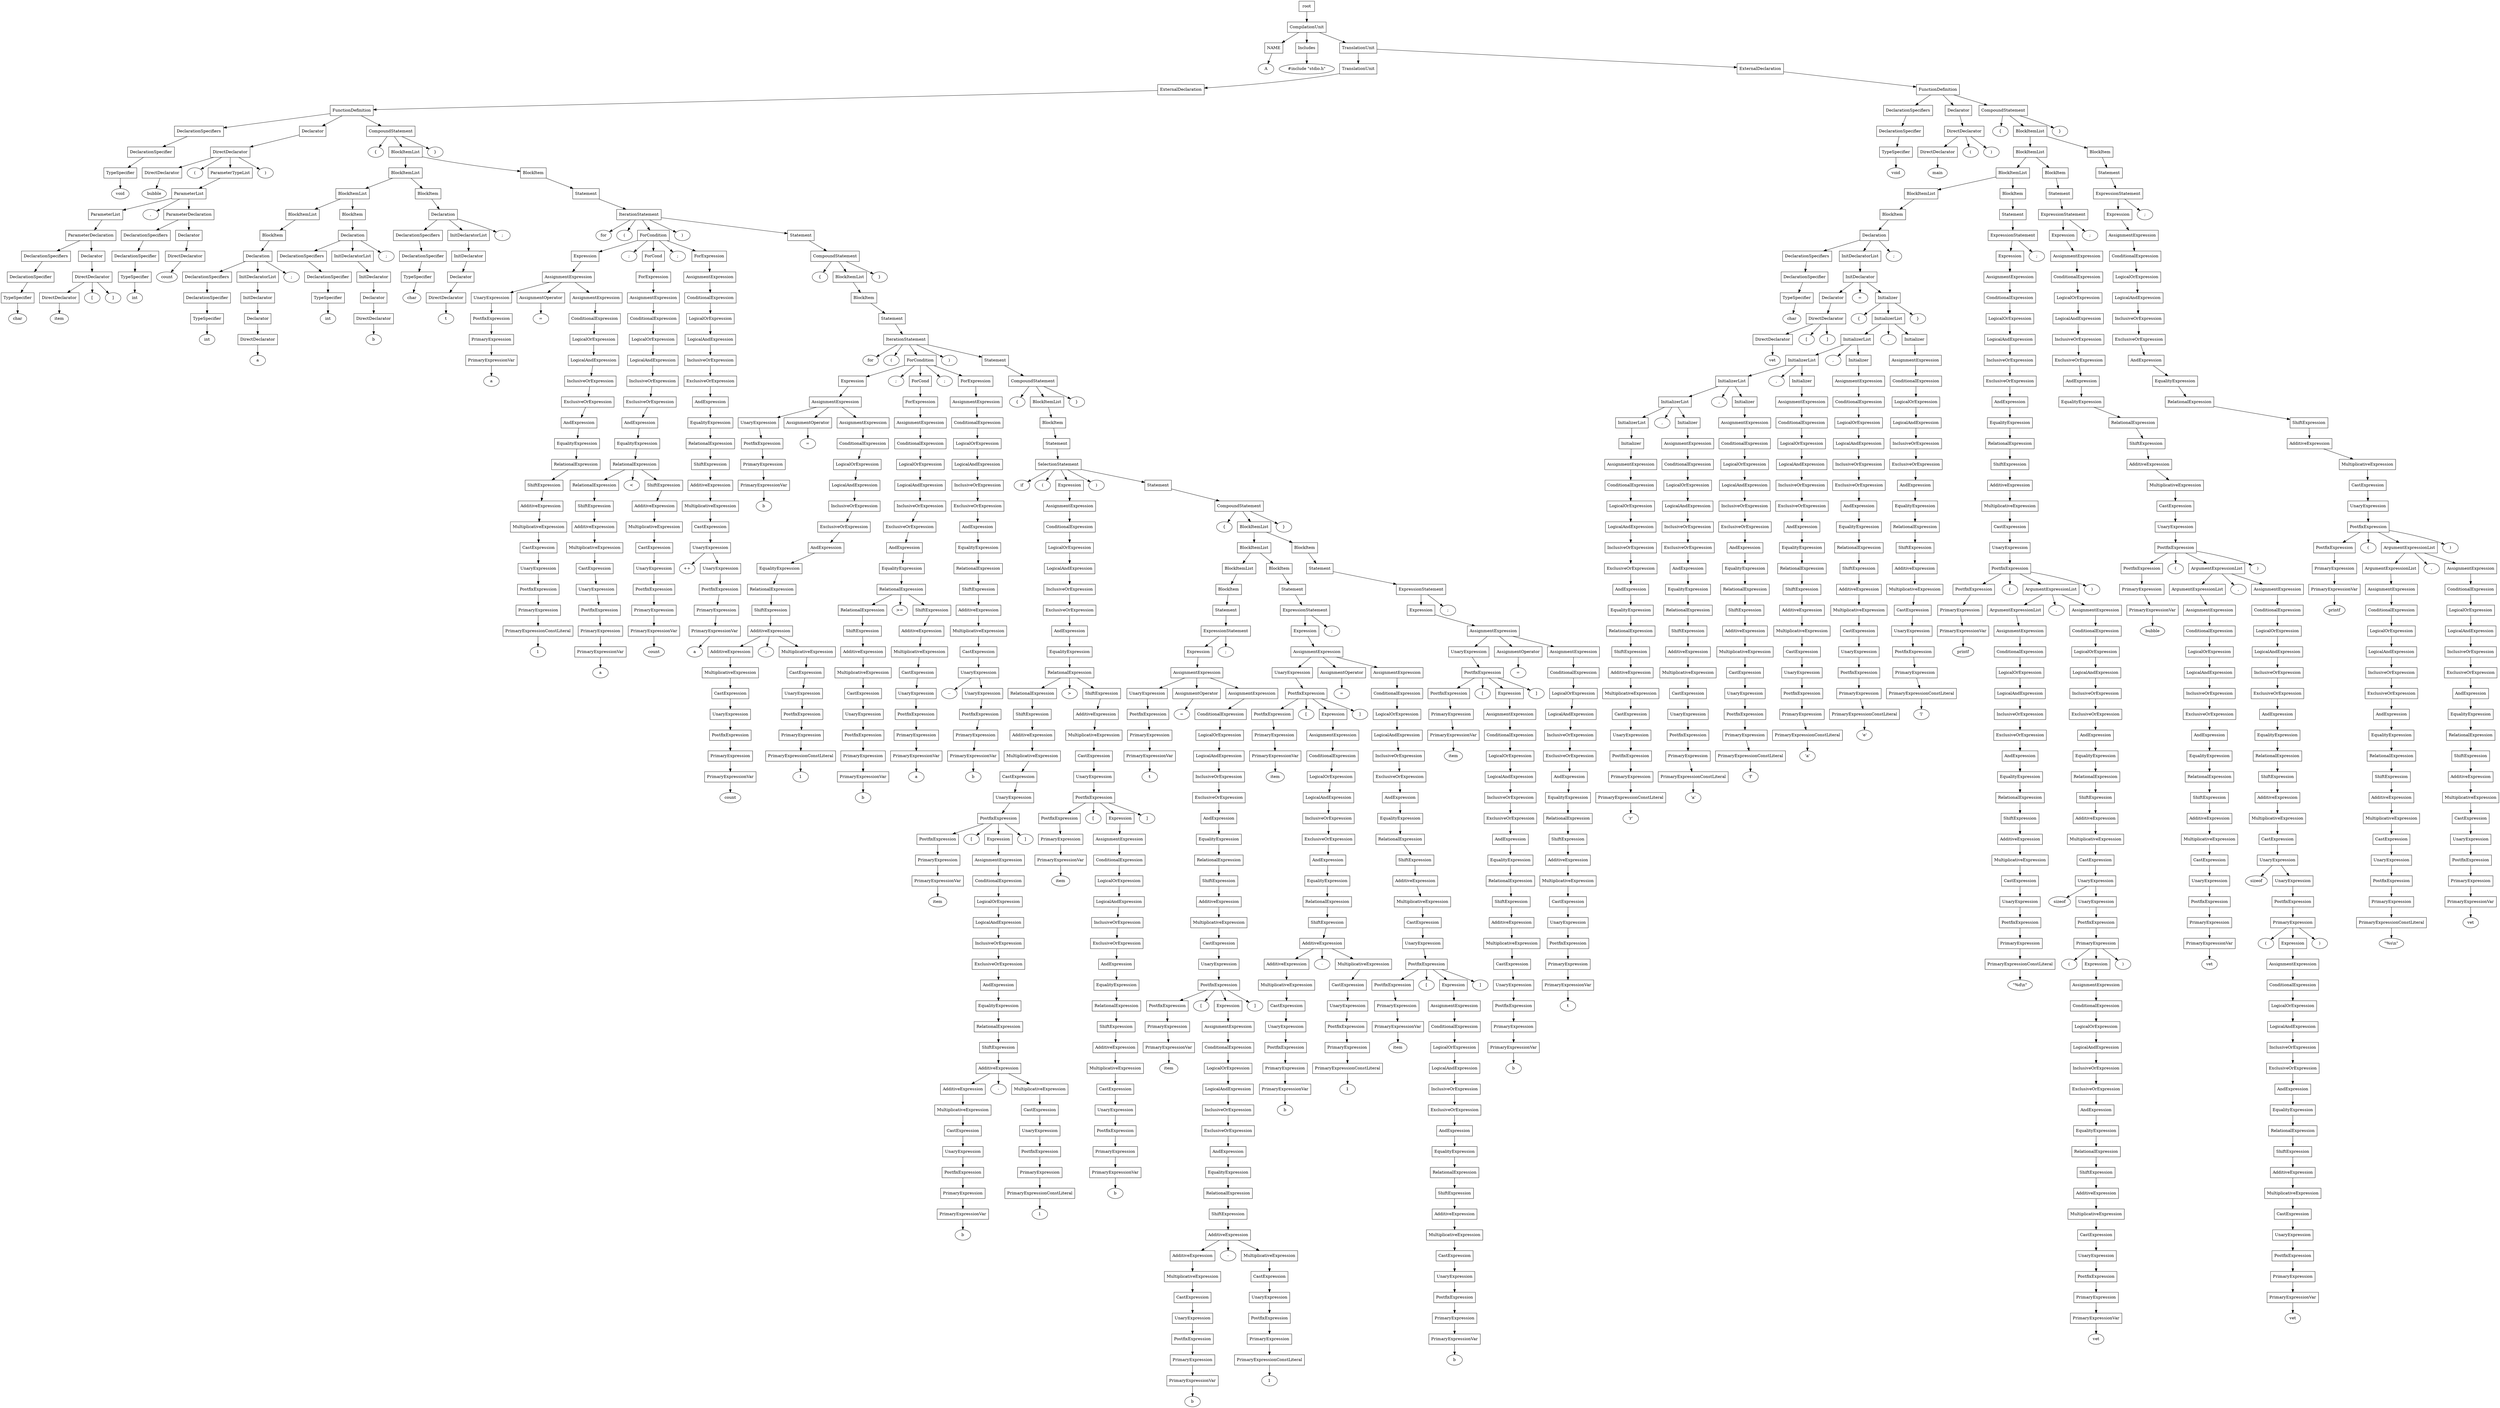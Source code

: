 digraph G {
	splines="TRUE";
	n_0 [label="root", shape="rectangle"]
	n_0 -> n_1
	n_1 [label="CompilationUnit", shape="rectangle"]
	n_1 -> n_2
	n_2 [label="NAME", shape="rectangle"]
	n_2 -> n_5
	n_5 [label="A", shape="ellipse"]
	n_1 -> n_3
	n_3 [label="Includes", shape="rectangle"]
	n_3 -> n_6
	n_6 [label="#include \"stdio.h\"
", shape="ellipse"]
	n_1 -> n_4
	n_4 [label="TranslationUnit", shape="rectangle"]
	n_4 -> n_7
	n_7 [label="TranslationUnit", shape="rectangle"]
	n_7 -> n_9
	n_9 [label="ExternalDeclaration", shape="rectangle"]
	n_9 -> n_11
	n_11 [label="FunctionDefinition", shape="rectangle"]
	n_11 -> n_15
	n_15 [label="DeclarationSpecifiers", shape="rectangle"]
	n_15 -> n_23
	n_23 [label="DeclarationSpecifier", shape="rectangle"]
	n_23 -> n_34
	n_34 [label="TypeSpecifier", shape="rectangle"]
	n_34 -> n_46
	n_46 [label="void", shape="ellipse"]
	n_11 -> n_16
	n_16 [label="Declarator", shape="rectangle"]
	n_16 -> n_24
	n_24 [label="DirectDeclarator", shape="rectangle"]
	n_24 -> n_35
	n_35 [label="DirectDeclarator", shape="rectangle"]
	n_35 -> n_47
	n_47 [label="bubble", shape="ellipse"]
	n_24 -> n_36
	n_36 [label="(", shape="ellipse"]
	n_24 -> n_37
	n_37 [label="ParameterTypeList", shape="rectangle"]
	n_37 -> n_48
	n_48 [label="ParameterList", shape="rectangle"]
	n_48 -> n_56
	n_56 [label="ParameterList", shape="rectangle"]
	n_56 -> n_68
	n_68 [label="ParameterDeclaration", shape="rectangle"]
	n_68 -> n_86
	n_86 [label="DeclarationSpecifiers", shape="rectangle"]
	n_86 -> n_109
	n_109 [label="DeclarationSpecifier", shape="rectangle"]
	n_109 -> n_131
	n_131 [label="TypeSpecifier", shape="rectangle"]
	n_131 -> n_155
	n_155 [label="char", shape="ellipse"]
	n_68 -> n_87
	n_87 [label="Declarator", shape="rectangle"]
	n_87 -> n_110
	n_110 [label="DirectDeclarator", shape="rectangle"]
	n_110 -> n_132
	n_132 [label="DirectDeclarator", shape="rectangle"]
	n_132 -> n_156
	n_156 [label="item", shape="ellipse"]
	n_110 -> n_133
	n_133 [label="[", shape="ellipse"]
	n_110 -> n_134
	n_134 [label="]", shape="ellipse"]
	n_48 -> n_57
	n_57 [label=",", shape="ellipse"]
	n_48 -> n_58
	n_58 [label="ParameterDeclaration", shape="rectangle"]
	n_58 -> n_69
	n_69 [label="DeclarationSpecifiers", shape="rectangle"]
	n_69 -> n_88
	n_88 [label="DeclarationSpecifier", shape="rectangle"]
	n_88 -> n_111
	n_111 [label="TypeSpecifier", shape="rectangle"]
	n_111 -> n_135
	n_135 [label="int", shape="ellipse"]
	n_58 -> n_70
	n_70 [label="Declarator", shape="rectangle"]
	n_70 -> n_89
	n_89 [label="DirectDeclarator", shape="rectangle"]
	n_89 -> n_112
	n_112 [label="count", shape="ellipse"]
	n_24 -> n_38
	n_38 [label=")", shape="ellipse"]
	n_11 -> n_17
	n_17 [label="CompoundStatement", shape="rectangle"]
	n_17 -> n_25
	n_25 [label="{", shape="ellipse"]
	n_17 -> n_26
	n_26 [label="BlockItemList", shape="rectangle"]
	n_26 -> n_39
	n_39 [label="BlockItemList", shape="rectangle"]
	n_39 -> n_49
	n_49 [label="BlockItemList", shape="rectangle"]
	n_49 -> n_59
	n_59 [label="BlockItemList", shape="rectangle"]
	n_59 -> n_71
	n_71 [label="BlockItem", shape="rectangle"]
	n_71 -> n_90
	n_90 [label="Declaration", shape="rectangle"]
	n_90 -> n_113
	n_113 [label="DeclarationSpecifiers", shape="rectangle"]
	n_113 -> n_136
	n_136 [label="DeclarationSpecifier", shape="rectangle"]
	n_136 -> n_157
	n_157 [label="TypeSpecifier", shape="rectangle"]
	n_157 -> n_176
	n_176 [label="int", shape="ellipse"]
	n_90 -> n_114
	n_114 [label="InitDeclaratorList", shape="rectangle"]
	n_114 -> n_137
	n_137 [label="InitDeclarator", shape="rectangle"]
	n_137 -> n_158
	n_158 [label="Declarator", shape="rectangle"]
	n_158 -> n_177
	n_177 [label="DirectDeclarator", shape="rectangle"]
	n_177 -> n_193
	n_193 [label="a", shape="ellipse"]
	n_90 -> n_115
	n_115 [label=";", shape="ellipse"]
	n_49 -> n_60
	n_60 [label="BlockItem", shape="rectangle"]
	n_60 -> n_72
	n_72 [label="Declaration", shape="rectangle"]
	n_72 -> n_91
	n_91 [label="DeclarationSpecifiers", shape="rectangle"]
	n_91 -> n_116
	n_116 [label="DeclarationSpecifier", shape="rectangle"]
	n_116 -> n_138
	n_138 [label="TypeSpecifier", shape="rectangle"]
	n_138 -> n_159
	n_159 [label="int", shape="ellipse"]
	n_72 -> n_92
	n_92 [label="InitDeclaratorList", shape="rectangle"]
	n_92 -> n_117
	n_117 [label="InitDeclarator", shape="rectangle"]
	n_117 -> n_139
	n_139 [label="Declarator", shape="rectangle"]
	n_139 -> n_160
	n_160 [label="DirectDeclarator", shape="rectangle"]
	n_160 -> n_178
	n_178 [label="b", shape="ellipse"]
	n_72 -> n_93
	n_93 [label=";", shape="ellipse"]
	n_39 -> n_50
	n_50 [label="BlockItem", shape="rectangle"]
	n_50 -> n_61
	n_61 [label="Declaration", shape="rectangle"]
	n_61 -> n_73
	n_73 [label="DeclarationSpecifiers", shape="rectangle"]
	n_73 -> n_94
	n_94 [label="DeclarationSpecifier", shape="rectangle"]
	n_94 -> n_118
	n_118 [label="TypeSpecifier", shape="rectangle"]
	n_118 -> n_140
	n_140 [label="char", shape="ellipse"]
	n_61 -> n_74
	n_74 [label="InitDeclaratorList", shape="rectangle"]
	n_74 -> n_95
	n_95 [label="InitDeclarator", shape="rectangle"]
	n_95 -> n_119
	n_119 [label="Declarator", shape="rectangle"]
	n_119 -> n_141
	n_141 [label="DirectDeclarator", shape="rectangle"]
	n_141 -> n_161
	n_161 [label="t", shape="ellipse"]
	n_61 -> n_75
	n_75 [label=";", shape="ellipse"]
	n_26 -> n_40
	n_40 [label="BlockItem", shape="rectangle"]
	n_40 -> n_51
	n_51 [label="Statement", shape="rectangle"]
	n_51 -> n_62
	n_62 [label="IterationStatement", shape="rectangle"]
	n_62 -> n_76
	n_76 [label="for", shape="ellipse"]
	n_62 -> n_77
	n_77 [label="(", shape="ellipse"]
	n_62 -> n_78
	n_78 [label="ForCondition", shape="rectangle"]
	n_78 -> n_96
	n_96 [label="Expression", shape="rectangle"]
	n_96 -> n_120
	n_120 [label="AssignmentExpression", shape="rectangle"]
	n_120 -> n_142
	n_142 [label="UnaryExpression", shape="rectangle"]
	n_142 -> n_162
	n_162 [label="PostfixExpression", shape="rectangle"]
	n_162 -> n_179
	n_179 [label="PrimaryExpression", shape="rectangle"]
	n_179 -> n_194
	n_194 [label="PrimaryExpressionVar", shape="rectangle"]
	n_194 -> n_211
	n_211 [label="a", shape="ellipse"]
	n_120 -> n_143
	n_143 [label="AssignmentOperator", shape="rectangle"]
	n_143 -> n_163
	n_163 [label="=", shape="ellipse"]
	n_120 -> n_144
	n_144 [label="AssignmentExpression", shape="rectangle"]
	n_144 -> n_164
	n_164 [label="ConditionalExpression", shape="rectangle"]
	n_164 -> n_180
	n_180 [label="LogicalOrExpression", shape="rectangle"]
	n_180 -> n_195
	n_195 [label="LogicalAndExpression", shape="rectangle"]
	n_195 -> n_212
	n_212 [label="InclusiveOrExpression", shape="rectangle"]
	n_212 -> n_229
	n_229 [label="ExclusiveOrExpression", shape="rectangle"]
	n_229 -> n_247
	n_247 [label="AndExpression", shape="rectangle"]
	n_247 -> n_266
	n_266 [label="EqualityExpression", shape="rectangle"]
	n_266 -> n_284
	n_284 [label="RelationalExpression", shape="rectangle"]
	n_284 -> n_301
	n_301 [label="ShiftExpression", shape="rectangle"]
	n_301 -> n_324
	n_324 [label="AdditiveExpression", shape="rectangle"]
	n_324 -> n_343
	n_343 [label="MultiplicativeExpression", shape="rectangle"]
	n_343 -> n_363
	n_363 [label="CastExpression", shape="rectangle"]
	n_363 -> n_385
	n_385 [label="UnaryExpression", shape="rectangle"]
	n_385 -> n_412
	n_412 [label="PostfixExpression", shape="rectangle"]
	n_412 -> n_440
	n_440 [label="PrimaryExpression", shape="rectangle"]
	n_440 -> n_470
	n_470 [label="PrimaryExpressionConstLiteral", shape="rectangle"]
	n_470 -> n_497
	n_497 [label="1", shape="ellipse"]
	n_78 -> n_97
	n_97 [label=";", shape="ellipse"]
	n_78 -> n_98
	n_98 [label="ForCond", shape="rectangle"]
	n_98 -> n_121
	n_121 [label="ForExpression", shape="rectangle"]
	n_121 -> n_145
	n_145 [label="AssignmentExpression", shape="rectangle"]
	n_145 -> n_165
	n_165 [label="ConditionalExpression", shape="rectangle"]
	n_165 -> n_181
	n_181 [label="LogicalOrExpression", shape="rectangle"]
	n_181 -> n_196
	n_196 [label="LogicalAndExpression", shape="rectangle"]
	n_196 -> n_213
	n_213 [label="InclusiveOrExpression", shape="rectangle"]
	n_213 -> n_230
	n_230 [label="ExclusiveOrExpression", shape="rectangle"]
	n_230 -> n_248
	n_248 [label="AndExpression", shape="rectangle"]
	n_248 -> n_267
	n_267 [label="EqualityExpression", shape="rectangle"]
	n_267 -> n_285
	n_285 [label="RelationalExpression", shape="rectangle"]
	n_285 -> n_302
	n_302 [label="RelationalExpression", shape="rectangle"]
	n_302 -> n_325
	n_325 [label="ShiftExpression", shape="rectangle"]
	n_325 -> n_344
	n_344 [label="AdditiveExpression", shape="rectangle"]
	n_344 -> n_364
	n_364 [label="MultiplicativeExpression", shape="rectangle"]
	n_364 -> n_386
	n_386 [label="CastExpression", shape="rectangle"]
	n_386 -> n_413
	n_413 [label="UnaryExpression", shape="rectangle"]
	n_413 -> n_441
	n_441 [label="PostfixExpression", shape="rectangle"]
	n_441 -> n_471
	n_471 [label="PrimaryExpression", shape="rectangle"]
	n_471 -> n_498
	n_498 [label="PrimaryExpressionVar", shape="rectangle"]
	n_498 -> n_527
	n_527 [label="a", shape="ellipse"]
	n_285 -> n_303
	n_303 [label="<", shape="ellipse"]
	n_285 -> n_304
	n_304 [label="ShiftExpression", shape="rectangle"]
	n_304 -> n_326
	n_326 [label="AdditiveExpression", shape="rectangle"]
	n_326 -> n_345
	n_345 [label="MultiplicativeExpression", shape="rectangle"]
	n_345 -> n_365
	n_365 [label="CastExpression", shape="rectangle"]
	n_365 -> n_387
	n_387 [label="UnaryExpression", shape="rectangle"]
	n_387 -> n_414
	n_414 [label="PostfixExpression", shape="rectangle"]
	n_414 -> n_442
	n_442 [label="PrimaryExpression", shape="rectangle"]
	n_442 -> n_472
	n_472 [label="PrimaryExpressionVar", shape="rectangle"]
	n_472 -> n_499
	n_499 [label="count", shape="ellipse"]
	n_78 -> n_99
	n_99 [label=";", shape="ellipse"]
	n_78 -> n_100
	n_100 [label="ForExpression", shape="rectangle"]
	n_100 -> n_122
	n_122 [label="AssignmentExpression", shape="rectangle"]
	n_122 -> n_146
	n_146 [label="ConditionalExpression", shape="rectangle"]
	n_146 -> n_166
	n_166 [label="LogicalOrExpression", shape="rectangle"]
	n_166 -> n_182
	n_182 [label="LogicalAndExpression", shape="rectangle"]
	n_182 -> n_197
	n_197 [label="InclusiveOrExpression", shape="rectangle"]
	n_197 -> n_214
	n_214 [label="ExclusiveOrExpression", shape="rectangle"]
	n_214 -> n_231
	n_231 [label="AndExpression", shape="rectangle"]
	n_231 -> n_249
	n_249 [label="EqualityExpression", shape="rectangle"]
	n_249 -> n_268
	n_268 [label="RelationalExpression", shape="rectangle"]
	n_268 -> n_286
	n_286 [label="ShiftExpression", shape="rectangle"]
	n_286 -> n_305
	n_305 [label="AdditiveExpression", shape="rectangle"]
	n_305 -> n_327
	n_327 [label="MultiplicativeExpression", shape="rectangle"]
	n_327 -> n_346
	n_346 [label="CastExpression", shape="rectangle"]
	n_346 -> n_366
	n_366 [label="UnaryExpression", shape="rectangle"]
	n_366 -> n_388
	n_388 [label="++", shape="ellipse"]
	n_366 -> n_389
	n_389 [label="UnaryExpression", shape="rectangle"]
	n_389 -> n_415
	n_415 [label="PostfixExpression", shape="rectangle"]
	n_415 -> n_443
	n_443 [label="PrimaryExpression", shape="rectangle"]
	n_443 -> n_473
	n_473 [label="PrimaryExpressionVar", shape="rectangle"]
	n_473 -> n_500
	n_500 [label="a", shape="ellipse"]
	n_62 -> n_79
	n_79 [label=")", shape="ellipse"]
	n_62 -> n_80
	n_80 [label="Statement", shape="rectangle"]
	n_80 -> n_101
	n_101 [label="CompoundStatement", shape="rectangle"]
	n_101 -> n_123
	n_123 [label="{", shape="ellipse"]
	n_101 -> n_124
	n_124 [label="BlockItemList", shape="rectangle"]
	n_124 -> n_147
	n_147 [label="BlockItem", shape="rectangle"]
	n_147 -> n_167
	n_167 [label="Statement", shape="rectangle"]
	n_167 -> n_183
	n_183 [label="IterationStatement", shape="rectangle"]
	n_183 -> n_198
	n_198 [label="for", shape="ellipse"]
	n_183 -> n_199
	n_199 [label="(", shape="ellipse"]
	n_183 -> n_200
	n_200 [label="ForCondition", shape="rectangle"]
	n_200 -> n_215
	n_215 [label="Expression", shape="rectangle"]
	n_215 -> n_232
	n_232 [label="AssignmentExpression", shape="rectangle"]
	n_232 -> n_250
	n_250 [label="UnaryExpression", shape="rectangle"]
	n_250 -> n_269
	n_269 [label="PostfixExpression", shape="rectangle"]
	n_269 -> n_287
	n_287 [label="PrimaryExpression", shape="rectangle"]
	n_287 -> n_306
	n_306 [label="PrimaryExpressionVar", shape="rectangle"]
	n_306 -> n_328
	n_328 [label="b", shape="ellipse"]
	n_232 -> n_251
	n_251 [label="AssignmentOperator", shape="rectangle"]
	n_251 -> n_270
	n_270 [label="=", shape="ellipse"]
	n_232 -> n_252
	n_252 [label="AssignmentExpression", shape="rectangle"]
	n_252 -> n_271
	n_271 [label="ConditionalExpression", shape="rectangle"]
	n_271 -> n_288
	n_288 [label="LogicalOrExpression", shape="rectangle"]
	n_288 -> n_307
	n_307 [label="LogicalAndExpression", shape="rectangle"]
	n_307 -> n_329
	n_329 [label="InclusiveOrExpression", shape="rectangle"]
	n_329 -> n_347
	n_347 [label="ExclusiveOrExpression", shape="rectangle"]
	n_347 -> n_367
	n_367 [label="AndExpression", shape="rectangle"]
	n_367 -> n_390
	n_390 [label="EqualityExpression", shape="rectangle"]
	n_390 -> n_416
	n_416 [label="RelationalExpression", shape="rectangle"]
	n_416 -> n_444
	n_444 [label="ShiftExpression", shape="rectangle"]
	n_444 -> n_474
	n_474 [label="AdditiveExpression", shape="rectangle"]
	n_474 -> n_501
	n_501 [label="AdditiveExpression", shape="rectangle"]
	n_501 -> n_528
	n_528 [label="MultiplicativeExpression", shape="rectangle"]
	n_528 -> n_553
	n_553 [label="CastExpression", shape="rectangle"]
	n_553 -> n_585
	n_585 [label="UnaryExpression", shape="rectangle"]
	n_585 -> n_615
	n_615 [label="PostfixExpression", shape="rectangle"]
	n_615 -> n_641
	n_641 [label="PrimaryExpression", shape="rectangle"]
	n_641 -> n_666
	n_666 [label="PrimaryExpressionVar", shape="rectangle"]
	n_666 -> n_689
	n_689 [label="count", shape="ellipse"]
	n_474 -> n_502
	n_502 [label="-", shape="ellipse"]
	n_474 -> n_503
	n_503 [label="MultiplicativeExpression", shape="rectangle"]
	n_503 -> n_529
	n_529 [label="CastExpression", shape="rectangle"]
	n_529 -> n_554
	n_554 [label="UnaryExpression", shape="rectangle"]
	n_554 -> n_586
	n_586 [label="PostfixExpression", shape="rectangle"]
	n_586 -> n_616
	n_616 [label="PrimaryExpression", shape="rectangle"]
	n_616 -> n_642
	n_642 [label="PrimaryExpressionConstLiteral", shape="rectangle"]
	n_642 -> n_667
	n_667 [label="1", shape="ellipse"]
	n_200 -> n_216
	n_216 [label=";", shape="ellipse"]
	n_200 -> n_217
	n_217 [label="ForCond", shape="rectangle"]
	n_217 -> n_233
	n_233 [label="ForExpression", shape="rectangle"]
	n_233 -> n_253
	n_253 [label="AssignmentExpression", shape="rectangle"]
	n_253 -> n_272
	n_272 [label="ConditionalExpression", shape="rectangle"]
	n_272 -> n_289
	n_289 [label="LogicalOrExpression", shape="rectangle"]
	n_289 -> n_308
	n_308 [label="LogicalAndExpression", shape="rectangle"]
	n_308 -> n_330
	n_330 [label="InclusiveOrExpression", shape="rectangle"]
	n_330 -> n_348
	n_348 [label="ExclusiveOrExpression", shape="rectangle"]
	n_348 -> n_368
	n_368 [label="AndExpression", shape="rectangle"]
	n_368 -> n_391
	n_391 [label="EqualityExpression", shape="rectangle"]
	n_391 -> n_417
	n_417 [label="RelationalExpression", shape="rectangle"]
	n_417 -> n_445
	n_445 [label="RelationalExpression", shape="rectangle"]
	n_445 -> n_475
	n_475 [label="ShiftExpression", shape="rectangle"]
	n_475 -> n_504
	n_504 [label="AdditiveExpression", shape="rectangle"]
	n_504 -> n_530
	n_530 [label="MultiplicativeExpression", shape="rectangle"]
	n_530 -> n_555
	n_555 [label="CastExpression", shape="rectangle"]
	n_555 -> n_587
	n_587 [label="UnaryExpression", shape="rectangle"]
	n_587 -> n_617
	n_617 [label="PostfixExpression", shape="rectangle"]
	n_617 -> n_643
	n_643 [label="PrimaryExpression", shape="rectangle"]
	n_643 -> n_668
	n_668 [label="PrimaryExpressionVar", shape="rectangle"]
	n_668 -> n_690
	n_690 [label="b", shape="ellipse"]
	n_417 -> n_446
	n_446 [label=">=", shape="ellipse"]
	n_417 -> n_447
	n_447 [label="ShiftExpression", shape="rectangle"]
	n_447 -> n_476
	n_476 [label="AdditiveExpression", shape="rectangle"]
	n_476 -> n_505
	n_505 [label="MultiplicativeExpression", shape="rectangle"]
	n_505 -> n_531
	n_531 [label="CastExpression", shape="rectangle"]
	n_531 -> n_556
	n_556 [label="UnaryExpression", shape="rectangle"]
	n_556 -> n_588
	n_588 [label="PostfixExpression", shape="rectangle"]
	n_588 -> n_618
	n_618 [label="PrimaryExpression", shape="rectangle"]
	n_618 -> n_644
	n_644 [label="PrimaryExpressionVar", shape="rectangle"]
	n_644 -> n_669
	n_669 [label="a", shape="ellipse"]
	n_200 -> n_218
	n_218 [label=";", shape="ellipse"]
	n_200 -> n_219
	n_219 [label="ForExpression", shape="rectangle"]
	n_219 -> n_234
	n_234 [label="AssignmentExpression", shape="rectangle"]
	n_234 -> n_254
	n_254 [label="ConditionalExpression", shape="rectangle"]
	n_254 -> n_273
	n_273 [label="LogicalOrExpression", shape="rectangle"]
	n_273 -> n_290
	n_290 [label="LogicalAndExpression", shape="rectangle"]
	n_290 -> n_309
	n_309 [label="InclusiveOrExpression", shape="rectangle"]
	n_309 -> n_331
	n_331 [label="ExclusiveOrExpression", shape="rectangle"]
	n_331 -> n_349
	n_349 [label="AndExpression", shape="rectangle"]
	n_349 -> n_369
	n_369 [label="EqualityExpression", shape="rectangle"]
	n_369 -> n_392
	n_392 [label="RelationalExpression", shape="rectangle"]
	n_392 -> n_418
	n_418 [label="ShiftExpression", shape="rectangle"]
	n_418 -> n_448
	n_448 [label="AdditiveExpression", shape="rectangle"]
	n_448 -> n_477
	n_477 [label="MultiplicativeExpression", shape="rectangle"]
	n_477 -> n_506
	n_506 [label="CastExpression", shape="rectangle"]
	n_506 -> n_532
	n_532 [label="UnaryExpression", shape="rectangle"]
	n_532 -> n_557
	n_557 [label="--", shape="ellipse"]
	n_532 -> n_558
	n_558 [label="UnaryExpression", shape="rectangle"]
	n_558 -> n_589
	n_589 [label="PostfixExpression", shape="rectangle"]
	n_589 -> n_619
	n_619 [label="PrimaryExpression", shape="rectangle"]
	n_619 -> n_645
	n_645 [label="PrimaryExpressionVar", shape="rectangle"]
	n_645 -> n_670
	n_670 [label="b", shape="ellipse"]
	n_183 -> n_201
	n_201 [label=")", shape="ellipse"]
	n_183 -> n_202
	n_202 [label="Statement", shape="rectangle"]
	n_202 -> n_220
	n_220 [label="CompoundStatement", shape="rectangle"]
	n_220 -> n_235
	n_235 [label="{", shape="ellipse"]
	n_220 -> n_236
	n_236 [label="BlockItemList", shape="rectangle"]
	n_236 -> n_255
	n_255 [label="BlockItem", shape="rectangle"]
	n_255 -> n_274
	n_274 [label="Statement", shape="rectangle"]
	n_274 -> n_291
	n_291 [label="SelectionStatement", shape="rectangle"]
	n_291 -> n_310
	n_310 [label="if", shape="ellipse"]
	n_291 -> n_311
	n_311 [label="(", shape="ellipse"]
	n_291 -> n_312
	n_312 [label="Expression", shape="rectangle"]
	n_312 -> n_332
	n_332 [label="AssignmentExpression", shape="rectangle"]
	n_332 -> n_350
	n_350 [label="ConditionalExpression", shape="rectangle"]
	n_350 -> n_370
	n_370 [label="LogicalOrExpression", shape="rectangle"]
	n_370 -> n_393
	n_393 [label="LogicalAndExpression", shape="rectangle"]
	n_393 -> n_419
	n_419 [label="InclusiveOrExpression", shape="rectangle"]
	n_419 -> n_449
	n_449 [label="ExclusiveOrExpression", shape="rectangle"]
	n_449 -> n_478
	n_478 [label="AndExpression", shape="rectangle"]
	n_478 -> n_507
	n_507 [label="EqualityExpression", shape="rectangle"]
	n_507 -> n_533
	n_533 [label="RelationalExpression", shape="rectangle"]
	n_533 -> n_559
	n_559 [label="RelationalExpression", shape="rectangle"]
	n_559 -> n_590
	n_590 [label="ShiftExpression", shape="rectangle"]
	n_590 -> n_620
	n_620 [label="AdditiveExpression", shape="rectangle"]
	n_620 -> n_646
	n_646 [label="MultiplicativeExpression", shape="rectangle"]
	n_646 -> n_671
	n_671 [label="CastExpression", shape="rectangle"]
	n_671 -> n_691
	n_691 [label="UnaryExpression", shape="rectangle"]
	n_691 -> n_706
	n_706 [label="PostfixExpression", shape="rectangle"]
	n_706 -> n_723
	n_723 [label="PostfixExpression", shape="rectangle"]
	n_723 -> n_740
	n_740 [label="PrimaryExpression", shape="rectangle"]
	n_740 -> n_755
	n_755 [label="PrimaryExpressionVar", shape="rectangle"]
	n_755 -> n_771
	n_771 [label="item", shape="ellipse"]
	n_706 -> n_724
	n_724 [label="[", shape="ellipse"]
	n_706 -> n_725
	n_725 [label="Expression", shape="rectangle"]
	n_725 -> n_741
	n_741 [label="AssignmentExpression", shape="rectangle"]
	n_741 -> n_756
	n_756 [label="ConditionalExpression", shape="rectangle"]
	n_756 -> n_772
	n_772 [label="LogicalOrExpression", shape="rectangle"]
	n_772 -> n_786
	n_786 [label="LogicalAndExpression", shape="rectangle"]
	n_786 -> n_799
	n_799 [label="InclusiveOrExpression", shape="rectangle"]
	n_799 -> n_813
	n_813 [label="ExclusiveOrExpression", shape="rectangle"]
	n_813 -> n_828
	n_828 [label="AndExpression", shape="rectangle"]
	n_828 -> n_842
	n_842 [label="EqualityExpression", shape="rectangle"]
	n_842 -> n_856
	n_856 [label="RelationalExpression", shape="rectangle"]
	n_856 -> n_867
	n_867 [label="ShiftExpression", shape="rectangle"]
	n_867 -> n_878
	n_878 [label="AdditiveExpression", shape="rectangle"]
	n_878 -> n_888
	n_888 [label="AdditiveExpression", shape="rectangle"]
	n_888 -> n_898
	n_898 [label="MultiplicativeExpression", shape="rectangle"]
	n_898 -> n_906
	n_906 [label="CastExpression", shape="rectangle"]
	n_906 -> n_913
	n_913 [label="UnaryExpression", shape="rectangle"]
	n_913 -> n_920
	n_920 [label="PostfixExpression", shape="rectangle"]
	n_920 -> n_927
	n_927 [label="PrimaryExpression", shape="rectangle"]
	n_927 -> n_934
	n_934 [label="PrimaryExpressionVar", shape="rectangle"]
	n_934 -> n_940
	n_940 [label="b", shape="ellipse"]
	n_878 -> n_889
	n_889 [label="-", shape="ellipse"]
	n_878 -> n_890
	n_890 [label="MultiplicativeExpression", shape="rectangle"]
	n_890 -> n_899
	n_899 [label="CastExpression", shape="rectangle"]
	n_899 -> n_907
	n_907 [label="UnaryExpression", shape="rectangle"]
	n_907 -> n_914
	n_914 [label="PostfixExpression", shape="rectangle"]
	n_914 -> n_921
	n_921 [label="PrimaryExpression", shape="rectangle"]
	n_921 -> n_928
	n_928 [label="PrimaryExpressionConstLiteral", shape="rectangle"]
	n_928 -> n_935
	n_935 [label="1", shape="ellipse"]
	n_706 -> n_726
	n_726 [label="]", shape="ellipse"]
	n_533 -> n_560
	n_560 [label=">", shape="ellipse"]
	n_533 -> n_561
	n_561 [label="ShiftExpression", shape="rectangle"]
	n_561 -> n_591
	n_591 [label="AdditiveExpression", shape="rectangle"]
	n_591 -> n_621
	n_621 [label="MultiplicativeExpression", shape="rectangle"]
	n_621 -> n_647
	n_647 [label="CastExpression", shape="rectangle"]
	n_647 -> n_672
	n_672 [label="UnaryExpression", shape="rectangle"]
	n_672 -> n_692
	n_692 [label="PostfixExpression", shape="rectangle"]
	n_692 -> n_707
	n_707 [label="PostfixExpression", shape="rectangle"]
	n_707 -> n_727
	n_727 [label="PrimaryExpression", shape="rectangle"]
	n_727 -> n_742
	n_742 [label="PrimaryExpressionVar", shape="rectangle"]
	n_742 -> n_757
	n_757 [label="item", shape="ellipse"]
	n_692 -> n_708
	n_708 [label="[", shape="ellipse"]
	n_692 -> n_709
	n_709 [label="Expression", shape="rectangle"]
	n_709 -> n_728
	n_728 [label="AssignmentExpression", shape="rectangle"]
	n_728 -> n_743
	n_743 [label="ConditionalExpression", shape="rectangle"]
	n_743 -> n_758
	n_758 [label="LogicalOrExpression", shape="rectangle"]
	n_758 -> n_773
	n_773 [label="LogicalAndExpression", shape="rectangle"]
	n_773 -> n_787
	n_787 [label="InclusiveOrExpression", shape="rectangle"]
	n_787 -> n_800
	n_800 [label="ExclusiveOrExpression", shape="rectangle"]
	n_800 -> n_814
	n_814 [label="AndExpression", shape="rectangle"]
	n_814 -> n_829
	n_829 [label="EqualityExpression", shape="rectangle"]
	n_829 -> n_843
	n_843 [label="RelationalExpression", shape="rectangle"]
	n_843 -> n_857
	n_857 [label="ShiftExpression", shape="rectangle"]
	n_857 -> n_868
	n_868 [label="AdditiveExpression", shape="rectangle"]
	n_868 -> n_879
	n_879 [label="MultiplicativeExpression", shape="rectangle"]
	n_879 -> n_891
	n_891 [label="CastExpression", shape="rectangle"]
	n_891 -> n_900
	n_900 [label="UnaryExpression", shape="rectangle"]
	n_900 -> n_908
	n_908 [label="PostfixExpression", shape="rectangle"]
	n_908 -> n_915
	n_915 [label="PrimaryExpression", shape="rectangle"]
	n_915 -> n_922
	n_922 [label="PrimaryExpressionVar", shape="rectangle"]
	n_922 -> n_929
	n_929 [label="b", shape="ellipse"]
	n_692 -> n_710
	n_710 [label="]", shape="ellipse"]
	n_291 -> n_313
	n_313 [label=")", shape="ellipse"]
	n_291 -> n_314
	n_314 [label="Statement", shape="rectangle"]
	n_314 -> n_333
	n_333 [label="CompoundStatement", shape="rectangle"]
	n_333 -> n_351
	n_351 [label="{", shape="ellipse"]
	n_333 -> n_352
	n_352 [label="BlockItemList", shape="rectangle"]
	n_352 -> n_371
	n_371 [label="BlockItemList", shape="rectangle"]
	n_371 -> n_394
	n_394 [label="BlockItemList", shape="rectangle"]
	n_394 -> n_420
	n_420 [label="BlockItem", shape="rectangle"]
	n_420 -> n_450
	n_450 [label="Statement", shape="rectangle"]
	n_450 -> n_479
	n_479 [label="ExpressionStatement", shape="rectangle"]
	n_479 -> n_508
	n_508 [label="Expression", shape="rectangle"]
	n_508 -> n_534
	n_534 [label="AssignmentExpression", shape="rectangle"]
	n_534 -> n_562
	n_562 [label="UnaryExpression", shape="rectangle"]
	n_562 -> n_592
	n_592 [label="PostfixExpression", shape="rectangle"]
	n_592 -> n_622
	n_622 [label="PrimaryExpression", shape="rectangle"]
	n_622 -> n_648
	n_648 [label="PrimaryExpressionVar", shape="rectangle"]
	n_648 -> n_673
	n_673 [label="t", shape="ellipse"]
	n_534 -> n_563
	n_563 [label="AssignmentOperator", shape="rectangle"]
	n_563 -> n_593
	n_593 [label="=", shape="ellipse"]
	n_534 -> n_564
	n_564 [label="AssignmentExpression", shape="rectangle"]
	n_564 -> n_594
	n_594 [label="ConditionalExpression", shape="rectangle"]
	n_594 -> n_623
	n_623 [label="LogicalOrExpression", shape="rectangle"]
	n_623 -> n_649
	n_649 [label="LogicalAndExpression", shape="rectangle"]
	n_649 -> n_674
	n_674 [label="InclusiveOrExpression", shape="rectangle"]
	n_674 -> n_693
	n_693 [label="ExclusiveOrExpression", shape="rectangle"]
	n_693 -> n_711
	n_711 [label="AndExpression", shape="rectangle"]
	n_711 -> n_729
	n_729 [label="EqualityExpression", shape="rectangle"]
	n_729 -> n_744
	n_744 [label="RelationalExpression", shape="rectangle"]
	n_744 -> n_759
	n_759 [label="ShiftExpression", shape="rectangle"]
	n_759 -> n_774
	n_774 [label="AdditiveExpression", shape="rectangle"]
	n_774 -> n_788
	n_788 [label="MultiplicativeExpression", shape="rectangle"]
	n_788 -> n_801
	n_801 [label="CastExpression", shape="rectangle"]
	n_801 -> n_815
	n_815 [label="UnaryExpression", shape="rectangle"]
	n_815 -> n_830
	n_830 [label="PostfixExpression", shape="rectangle"]
	n_830 -> n_844
	n_844 [label="PostfixExpression", shape="rectangle"]
	n_844 -> n_858
	n_858 [label="PrimaryExpression", shape="rectangle"]
	n_858 -> n_869
	n_869 [label="PrimaryExpressionVar", shape="rectangle"]
	n_869 -> n_880
	n_880 [label="item", shape="ellipse"]
	n_830 -> n_845
	n_845 [label="[", shape="ellipse"]
	n_830 -> n_846
	n_846 [label="Expression", shape="rectangle"]
	n_846 -> n_859
	n_859 [label="AssignmentExpression", shape="rectangle"]
	n_859 -> n_870
	n_870 [label="ConditionalExpression", shape="rectangle"]
	n_870 -> n_881
	n_881 [label="LogicalOrExpression", shape="rectangle"]
	n_881 -> n_892
	n_892 [label="LogicalAndExpression", shape="rectangle"]
	n_892 -> n_901
	n_901 [label="InclusiveOrExpression", shape="rectangle"]
	n_901 -> n_909
	n_909 [label="ExclusiveOrExpression", shape="rectangle"]
	n_909 -> n_916
	n_916 [label="AndExpression", shape="rectangle"]
	n_916 -> n_923
	n_923 [label="EqualityExpression", shape="rectangle"]
	n_923 -> n_930
	n_930 [label="RelationalExpression", shape="rectangle"]
	n_930 -> n_936
	n_936 [label="ShiftExpression", shape="rectangle"]
	n_936 -> n_941
	n_941 [label="AdditiveExpression", shape="rectangle"]
	n_941 -> n_945
	n_945 [label="AdditiveExpression", shape="rectangle"]
	n_945 -> n_951
	n_951 [label="MultiplicativeExpression", shape="rectangle"]
	n_951 -> n_956
	n_956 [label="CastExpression", shape="rectangle"]
	n_956 -> n_961
	n_961 [label="UnaryExpression", shape="rectangle"]
	n_961 -> n_966
	n_966 [label="PostfixExpression", shape="rectangle"]
	n_966 -> n_970
	n_970 [label="PrimaryExpression", shape="rectangle"]
	n_970 -> n_973
	n_973 [label="PrimaryExpressionVar", shape="rectangle"]
	n_973 -> n_975
	n_975 [label="b", shape="ellipse"]
	n_941 -> n_946
	n_946 [label="-", shape="ellipse"]
	n_941 -> n_947
	n_947 [label="MultiplicativeExpression", shape="rectangle"]
	n_947 -> n_952
	n_952 [label="CastExpression", shape="rectangle"]
	n_952 -> n_957
	n_957 [label="UnaryExpression", shape="rectangle"]
	n_957 -> n_962
	n_962 [label="PostfixExpression", shape="rectangle"]
	n_962 -> n_967
	n_967 [label="PrimaryExpression", shape="rectangle"]
	n_967 -> n_971
	n_971 [label="PrimaryExpressionConstLiteral", shape="rectangle"]
	n_971 -> n_974
	n_974 [label="1", shape="ellipse"]
	n_830 -> n_847
	n_847 [label="]", shape="ellipse"]
	n_479 -> n_509
	n_509 [label=";", shape="ellipse"]
	n_371 -> n_395
	n_395 [label="BlockItem", shape="rectangle"]
	n_395 -> n_421
	n_421 [label="Statement", shape="rectangle"]
	n_421 -> n_451
	n_451 [label="ExpressionStatement", shape="rectangle"]
	n_451 -> n_480
	n_480 [label="Expression", shape="rectangle"]
	n_480 -> n_510
	n_510 [label="AssignmentExpression", shape="rectangle"]
	n_510 -> n_535
	n_535 [label="UnaryExpression", shape="rectangle"]
	n_535 -> n_565
	n_565 [label="PostfixExpression", shape="rectangle"]
	n_565 -> n_595
	n_595 [label="PostfixExpression", shape="rectangle"]
	n_595 -> n_624
	n_624 [label="PrimaryExpression", shape="rectangle"]
	n_624 -> n_650
	n_650 [label="PrimaryExpressionVar", shape="rectangle"]
	n_650 -> n_675
	n_675 [label="item", shape="ellipse"]
	n_565 -> n_596
	n_596 [label="[", shape="ellipse"]
	n_565 -> n_597
	n_597 [label="Expression", shape="rectangle"]
	n_597 -> n_625
	n_625 [label="AssignmentExpression", shape="rectangle"]
	n_625 -> n_651
	n_651 [label="ConditionalExpression", shape="rectangle"]
	n_651 -> n_676
	n_676 [label="LogicalOrExpression", shape="rectangle"]
	n_676 -> n_694
	n_694 [label="LogicalAndExpression", shape="rectangle"]
	n_694 -> n_712
	n_712 [label="InclusiveOrExpression", shape="rectangle"]
	n_712 -> n_730
	n_730 [label="ExclusiveOrExpression", shape="rectangle"]
	n_730 -> n_745
	n_745 [label="AndExpression", shape="rectangle"]
	n_745 -> n_760
	n_760 [label="EqualityExpression", shape="rectangle"]
	n_760 -> n_775
	n_775 [label="RelationalExpression", shape="rectangle"]
	n_775 -> n_789
	n_789 [label="ShiftExpression", shape="rectangle"]
	n_789 -> n_802
	n_802 [label="AdditiveExpression", shape="rectangle"]
	n_802 -> n_816
	n_816 [label="AdditiveExpression", shape="rectangle"]
	n_816 -> n_831
	n_831 [label="MultiplicativeExpression", shape="rectangle"]
	n_831 -> n_848
	n_848 [label="CastExpression", shape="rectangle"]
	n_848 -> n_860
	n_860 [label="UnaryExpression", shape="rectangle"]
	n_860 -> n_871
	n_871 [label="PostfixExpression", shape="rectangle"]
	n_871 -> n_882
	n_882 [label="PrimaryExpression", shape="rectangle"]
	n_882 -> n_893
	n_893 [label="PrimaryExpressionVar", shape="rectangle"]
	n_893 -> n_902
	n_902 [label="b", shape="ellipse"]
	n_802 -> n_817
	n_817 [label="-", shape="ellipse"]
	n_802 -> n_818
	n_818 [label="MultiplicativeExpression", shape="rectangle"]
	n_818 -> n_832
	n_832 [label="CastExpression", shape="rectangle"]
	n_832 -> n_849
	n_849 [label="UnaryExpression", shape="rectangle"]
	n_849 -> n_861
	n_861 [label="PostfixExpression", shape="rectangle"]
	n_861 -> n_872
	n_872 [label="PrimaryExpression", shape="rectangle"]
	n_872 -> n_883
	n_883 [label="PrimaryExpressionConstLiteral", shape="rectangle"]
	n_883 -> n_894
	n_894 [label="1", shape="ellipse"]
	n_565 -> n_598
	n_598 [label="]", shape="ellipse"]
	n_510 -> n_536
	n_536 [label="AssignmentOperator", shape="rectangle"]
	n_536 -> n_566
	n_566 [label="=", shape="ellipse"]
	n_510 -> n_537
	n_537 [label="AssignmentExpression", shape="rectangle"]
	n_537 -> n_567
	n_567 [label="ConditionalExpression", shape="rectangle"]
	n_567 -> n_599
	n_599 [label="LogicalOrExpression", shape="rectangle"]
	n_599 -> n_626
	n_626 [label="LogicalAndExpression", shape="rectangle"]
	n_626 -> n_652
	n_652 [label="InclusiveOrExpression", shape="rectangle"]
	n_652 -> n_677
	n_677 [label="ExclusiveOrExpression", shape="rectangle"]
	n_677 -> n_695
	n_695 [label="AndExpression", shape="rectangle"]
	n_695 -> n_713
	n_713 [label="EqualityExpression", shape="rectangle"]
	n_713 -> n_731
	n_731 [label="RelationalExpression", shape="rectangle"]
	n_731 -> n_746
	n_746 [label="ShiftExpression", shape="rectangle"]
	n_746 -> n_761
	n_761 [label="AdditiveExpression", shape="rectangle"]
	n_761 -> n_776
	n_776 [label="MultiplicativeExpression", shape="rectangle"]
	n_776 -> n_790
	n_790 [label="CastExpression", shape="rectangle"]
	n_790 -> n_803
	n_803 [label="UnaryExpression", shape="rectangle"]
	n_803 -> n_819
	n_819 [label="PostfixExpression", shape="rectangle"]
	n_819 -> n_833
	n_833 [label="PostfixExpression", shape="rectangle"]
	n_833 -> n_850
	n_850 [label="PrimaryExpression", shape="rectangle"]
	n_850 -> n_862
	n_862 [label="PrimaryExpressionVar", shape="rectangle"]
	n_862 -> n_873
	n_873 [label="item", shape="ellipse"]
	n_819 -> n_834
	n_834 [label="[", shape="ellipse"]
	n_819 -> n_835
	n_835 [label="Expression", shape="rectangle"]
	n_835 -> n_851
	n_851 [label="AssignmentExpression", shape="rectangle"]
	n_851 -> n_863
	n_863 [label="ConditionalExpression", shape="rectangle"]
	n_863 -> n_874
	n_874 [label="LogicalOrExpression", shape="rectangle"]
	n_874 -> n_884
	n_884 [label="LogicalAndExpression", shape="rectangle"]
	n_884 -> n_895
	n_895 [label="InclusiveOrExpression", shape="rectangle"]
	n_895 -> n_903
	n_903 [label="ExclusiveOrExpression", shape="rectangle"]
	n_903 -> n_910
	n_910 [label="AndExpression", shape="rectangle"]
	n_910 -> n_917
	n_917 [label="EqualityExpression", shape="rectangle"]
	n_917 -> n_924
	n_924 [label="RelationalExpression", shape="rectangle"]
	n_924 -> n_931
	n_931 [label="ShiftExpression", shape="rectangle"]
	n_931 -> n_937
	n_937 [label="AdditiveExpression", shape="rectangle"]
	n_937 -> n_942
	n_942 [label="MultiplicativeExpression", shape="rectangle"]
	n_942 -> n_948
	n_948 [label="CastExpression", shape="rectangle"]
	n_948 -> n_953
	n_953 [label="UnaryExpression", shape="rectangle"]
	n_953 -> n_958
	n_958 [label="PostfixExpression", shape="rectangle"]
	n_958 -> n_963
	n_963 [label="PrimaryExpression", shape="rectangle"]
	n_963 -> n_968
	n_968 [label="PrimaryExpressionVar", shape="rectangle"]
	n_968 -> n_972
	n_972 [label="b", shape="ellipse"]
	n_819 -> n_836
	n_836 [label="]", shape="ellipse"]
	n_451 -> n_481
	n_481 [label=";", shape="ellipse"]
	n_352 -> n_372
	n_372 [label="BlockItem", shape="rectangle"]
	n_372 -> n_396
	n_396 [label="Statement", shape="rectangle"]
	n_396 -> n_422
	n_422 [label="ExpressionStatement", shape="rectangle"]
	n_422 -> n_452
	n_452 [label="Expression", shape="rectangle"]
	n_452 -> n_482
	n_482 [label="AssignmentExpression", shape="rectangle"]
	n_482 -> n_511
	n_511 [label="UnaryExpression", shape="rectangle"]
	n_511 -> n_538
	n_538 [label="PostfixExpression", shape="rectangle"]
	n_538 -> n_568
	n_568 [label="PostfixExpression", shape="rectangle"]
	n_568 -> n_600
	n_600 [label="PrimaryExpression", shape="rectangle"]
	n_600 -> n_627
	n_627 [label="PrimaryExpressionVar", shape="rectangle"]
	n_627 -> n_653
	n_653 [label="item", shape="ellipse"]
	n_538 -> n_569
	n_569 [label="[", shape="ellipse"]
	n_538 -> n_570
	n_570 [label="Expression", shape="rectangle"]
	n_570 -> n_601
	n_601 [label="AssignmentExpression", shape="rectangle"]
	n_601 -> n_628
	n_628 [label="ConditionalExpression", shape="rectangle"]
	n_628 -> n_654
	n_654 [label="LogicalOrExpression", shape="rectangle"]
	n_654 -> n_678
	n_678 [label="LogicalAndExpression", shape="rectangle"]
	n_678 -> n_696
	n_696 [label="InclusiveOrExpression", shape="rectangle"]
	n_696 -> n_714
	n_714 [label="ExclusiveOrExpression", shape="rectangle"]
	n_714 -> n_732
	n_732 [label="AndExpression", shape="rectangle"]
	n_732 -> n_747
	n_747 [label="EqualityExpression", shape="rectangle"]
	n_747 -> n_762
	n_762 [label="RelationalExpression", shape="rectangle"]
	n_762 -> n_777
	n_777 [label="ShiftExpression", shape="rectangle"]
	n_777 -> n_791
	n_791 [label="AdditiveExpression", shape="rectangle"]
	n_791 -> n_804
	n_804 [label="MultiplicativeExpression", shape="rectangle"]
	n_804 -> n_820
	n_820 [label="CastExpression", shape="rectangle"]
	n_820 -> n_837
	n_837 [label="UnaryExpression", shape="rectangle"]
	n_837 -> n_852
	n_852 [label="PostfixExpression", shape="rectangle"]
	n_852 -> n_864
	n_864 [label="PrimaryExpression", shape="rectangle"]
	n_864 -> n_875
	n_875 [label="PrimaryExpressionVar", shape="rectangle"]
	n_875 -> n_885
	n_885 [label="b", shape="ellipse"]
	n_538 -> n_571
	n_571 [label="]", shape="ellipse"]
	n_482 -> n_512
	n_512 [label="AssignmentOperator", shape="rectangle"]
	n_512 -> n_539
	n_539 [label="=", shape="ellipse"]
	n_482 -> n_513
	n_513 [label="AssignmentExpression", shape="rectangle"]
	n_513 -> n_540
	n_540 [label="ConditionalExpression", shape="rectangle"]
	n_540 -> n_572
	n_572 [label="LogicalOrExpression", shape="rectangle"]
	n_572 -> n_602
	n_602 [label="LogicalAndExpression", shape="rectangle"]
	n_602 -> n_629
	n_629 [label="InclusiveOrExpression", shape="rectangle"]
	n_629 -> n_655
	n_655 [label="ExclusiveOrExpression", shape="rectangle"]
	n_655 -> n_679
	n_679 [label="AndExpression", shape="rectangle"]
	n_679 -> n_697
	n_697 [label="EqualityExpression", shape="rectangle"]
	n_697 -> n_715
	n_715 [label="RelationalExpression", shape="rectangle"]
	n_715 -> n_733
	n_733 [label="ShiftExpression", shape="rectangle"]
	n_733 -> n_748
	n_748 [label="AdditiveExpression", shape="rectangle"]
	n_748 -> n_763
	n_763 [label="MultiplicativeExpression", shape="rectangle"]
	n_763 -> n_778
	n_778 [label="CastExpression", shape="rectangle"]
	n_778 -> n_792
	n_792 [label="UnaryExpression", shape="rectangle"]
	n_792 -> n_805
	n_805 [label="PostfixExpression", shape="rectangle"]
	n_805 -> n_821
	n_821 [label="PrimaryExpression", shape="rectangle"]
	n_821 -> n_838
	n_838 [label="PrimaryExpressionVar", shape="rectangle"]
	n_838 -> n_853
	n_853 [label="t", shape="ellipse"]
	n_422 -> n_453
	n_453 [label=";", shape="ellipse"]
	n_333 -> n_353
	n_353 [label="}", shape="ellipse"]
	n_220 -> n_237
	n_237 [label="}", shape="ellipse"]
	n_101 -> n_125
	n_125 [label="}", shape="ellipse"]
	n_17 -> n_27
	n_27 [label="}", shape="ellipse"]
	n_4 -> n_8
	n_8 [label="ExternalDeclaration", shape="rectangle"]
	n_8 -> n_10
	n_10 [label="FunctionDefinition", shape="rectangle"]
	n_10 -> n_12
	n_12 [label="DeclarationSpecifiers", shape="rectangle"]
	n_12 -> n_18
	n_18 [label="DeclarationSpecifier", shape="rectangle"]
	n_18 -> n_28
	n_28 [label="TypeSpecifier", shape="rectangle"]
	n_28 -> n_41
	n_41 [label="void", shape="ellipse"]
	n_10 -> n_13
	n_13 [label="Declarator", shape="rectangle"]
	n_13 -> n_19
	n_19 [label="DirectDeclarator", shape="rectangle"]
	n_19 -> n_29
	n_29 [label="DirectDeclarator", shape="rectangle"]
	n_29 -> n_42
	n_42 [label="main", shape="ellipse"]
	n_19 -> n_30
	n_30 [label="(", shape="ellipse"]
	n_19 -> n_31
	n_31 [label=")", shape="ellipse"]
	n_10 -> n_14
	n_14 [label="CompoundStatement", shape="rectangle"]
	n_14 -> n_20
	n_20 [label="{", shape="ellipse"]
	n_14 -> n_21
	n_21 [label="BlockItemList", shape="rectangle"]
	n_21 -> n_32
	n_32 [label="BlockItemList", shape="rectangle"]
	n_32 -> n_43
	n_43 [label="BlockItemList", shape="rectangle"]
	n_43 -> n_52
	n_52 [label="BlockItemList", shape="rectangle"]
	n_52 -> n_63
	n_63 [label="BlockItem", shape="rectangle"]
	n_63 -> n_81
	n_81 [label="Declaration", shape="rectangle"]
	n_81 -> n_102
	n_102 [label="DeclarationSpecifiers", shape="rectangle"]
	n_102 -> n_126
	n_126 [label="DeclarationSpecifier", shape="rectangle"]
	n_126 -> n_148
	n_148 [label="TypeSpecifier", shape="rectangle"]
	n_148 -> n_168
	n_168 [label="char", shape="ellipse"]
	n_81 -> n_103
	n_103 [label="InitDeclaratorList", shape="rectangle"]
	n_103 -> n_127
	n_127 [label="InitDeclarator", shape="rectangle"]
	n_127 -> n_149
	n_149 [label="Declarator", shape="rectangle"]
	n_149 -> n_169
	n_169 [label="DirectDeclarator", shape="rectangle"]
	n_169 -> n_184
	n_184 [label="DirectDeclarator", shape="rectangle"]
	n_184 -> n_203
	n_203 [label="vet", shape="ellipse"]
	n_169 -> n_185
	n_185 [label="[", shape="ellipse"]
	n_169 -> n_186
	n_186 [label="]", shape="ellipse"]
	n_127 -> n_150
	n_150 [label="=", shape="ellipse"]
	n_127 -> n_151
	n_151 [label="Initializer", shape="rectangle"]
	n_151 -> n_170
	n_170 [label="{", shape="ellipse"]
	n_151 -> n_171
	n_171 [label="InitializerList", shape="rectangle"]
	n_171 -> n_187
	n_187 [label="InitializerList", shape="rectangle"]
	n_187 -> n_204
	n_204 [label="InitializerList", shape="rectangle"]
	n_204 -> n_221
	n_221 [label="InitializerList", shape="rectangle"]
	n_221 -> n_238
	n_238 [label="InitializerList", shape="rectangle"]
	n_238 -> n_256
	n_256 [label="InitializerList", shape="rectangle"]
	n_256 -> n_275
	n_275 [label="Initializer", shape="rectangle"]
	n_275 -> n_292
	n_292 [label="AssignmentExpression", shape="rectangle"]
	n_292 -> n_315
	n_315 [label="ConditionalExpression", shape="rectangle"]
	n_315 -> n_334
	n_334 [label="LogicalOrExpression", shape="rectangle"]
	n_334 -> n_354
	n_354 [label="LogicalAndExpression", shape="rectangle"]
	n_354 -> n_373
	n_373 [label="InclusiveOrExpression", shape="rectangle"]
	n_373 -> n_397
	n_397 [label="ExclusiveOrExpression", shape="rectangle"]
	n_397 -> n_423
	n_423 [label="AndExpression", shape="rectangle"]
	n_423 -> n_454
	n_454 [label="EqualityExpression", shape="rectangle"]
	n_454 -> n_483
	n_483 [label="RelationalExpression", shape="rectangle"]
	n_483 -> n_514
	n_514 [label="ShiftExpression", shape="rectangle"]
	n_514 -> n_541
	n_541 [label="AdditiveExpression", shape="rectangle"]
	n_541 -> n_573
	n_573 [label="MultiplicativeExpression", shape="rectangle"]
	n_573 -> n_603
	n_603 [label="CastExpression", shape="rectangle"]
	n_603 -> n_630
	n_630 [label="UnaryExpression", shape="rectangle"]
	n_630 -> n_656
	n_656 [label="PostfixExpression", shape="rectangle"]
	n_656 -> n_680
	n_680 [label="PrimaryExpression", shape="rectangle"]
	n_680 -> n_698
	n_698 [label="PrimaryExpressionConstLiteral", shape="rectangle"]
	n_698 -> n_716
	n_716 [label="'r'", shape="ellipse"]
	n_238 -> n_257
	n_257 [label=",", shape="ellipse"]
	n_238 -> n_258
	n_258 [label="Initializer", shape="rectangle"]
	n_258 -> n_276
	n_276 [label="AssignmentExpression", shape="rectangle"]
	n_276 -> n_293
	n_293 [label="ConditionalExpression", shape="rectangle"]
	n_293 -> n_316
	n_316 [label="LogicalOrExpression", shape="rectangle"]
	n_316 -> n_335
	n_335 [label="LogicalAndExpression", shape="rectangle"]
	n_335 -> n_355
	n_355 [label="InclusiveOrExpression", shape="rectangle"]
	n_355 -> n_374
	n_374 [label="ExclusiveOrExpression", shape="rectangle"]
	n_374 -> n_398
	n_398 [label="AndExpression", shape="rectangle"]
	n_398 -> n_424
	n_424 [label="EqualityExpression", shape="rectangle"]
	n_424 -> n_455
	n_455 [label="RelationalExpression", shape="rectangle"]
	n_455 -> n_484
	n_484 [label="ShiftExpression", shape="rectangle"]
	n_484 -> n_515
	n_515 [label="AdditiveExpression", shape="rectangle"]
	n_515 -> n_542
	n_542 [label="MultiplicativeExpression", shape="rectangle"]
	n_542 -> n_574
	n_574 [label="CastExpression", shape="rectangle"]
	n_574 -> n_604
	n_604 [label="UnaryExpression", shape="rectangle"]
	n_604 -> n_631
	n_631 [label="PostfixExpression", shape="rectangle"]
	n_631 -> n_657
	n_657 [label="PrimaryExpression", shape="rectangle"]
	n_657 -> n_681
	n_681 [label="PrimaryExpressionConstLiteral", shape="rectangle"]
	n_681 -> n_699
	n_699 [label="'a'", shape="ellipse"]
	n_221 -> n_239
	n_239 [label=",", shape="ellipse"]
	n_221 -> n_240
	n_240 [label="Initializer", shape="rectangle"]
	n_240 -> n_259
	n_259 [label="AssignmentExpression", shape="rectangle"]
	n_259 -> n_277
	n_277 [label="ConditionalExpression", shape="rectangle"]
	n_277 -> n_294
	n_294 [label="LogicalOrExpression", shape="rectangle"]
	n_294 -> n_317
	n_317 [label="LogicalAndExpression", shape="rectangle"]
	n_317 -> n_336
	n_336 [label="InclusiveOrExpression", shape="rectangle"]
	n_336 -> n_356
	n_356 [label="ExclusiveOrExpression", shape="rectangle"]
	n_356 -> n_375
	n_375 [label="AndExpression", shape="rectangle"]
	n_375 -> n_399
	n_399 [label="EqualityExpression", shape="rectangle"]
	n_399 -> n_425
	n_425 [label="RelationalExpression", shape="rectangle"]
	n_425 -> n_456
	n_456 [label="ShiftExpression", shape="rectangle"]
	n_456 -> n_485
	n_485 [label="AdditiveExpression", shape="rectangle"]
	n_485 -> n_516
	n_516 [label="MultiplicativeExpression", shape="rectangle"]
	n_516 -> n_543
	n_543 [label="CastExpression", shape="rectangle"]
	n_543 -> n_575
	n_575 [label="UnaryExpression", shape="rectangle"]
	n_575 -> n_605
	n_605 [label="PostfixExpression", shape="rectangle"]
	n_605 -> n_632
	n_632 [label="PrimaryExpression", shape="rectangle"]
	n_632 -> n_658
	n_658 [label="PrimaryExpressionConstLiteral", shape="rectangle"]
	n_658 -> n_682
	n_682 [label="'f'", shape="ellipse"]
	n_204 -> n_222
	n_222 [label=",", shape="ellipse"]
	n_204 -> n_223
	n_223 [label="Initializer", shape="rectangle"]
	n_223 -> n_241
	n_241 [label="AssignmentExpression", shape="rectangle"]
	n_241 -> n_260
	n_260 [label="ConditionalExpression", shape="rectangle"]
	n_260 -> n_278
	n_278 [label="LogicalOrExpression", shape="rectangle"]
	n_278 -> n_295
	n_295 [label="LogicalAndExpression", shape="rectangle"]
	n_295 -> n_318
	n_318 [label="InclusiveOrExpression", shape="rectangle"]
	n_318 -> n_337
	n_337 [label="ExclusiveOrExpression", shape="rectangle"]
	n_337 -> n_357
	n_357 [label="AndExpression", shape="rectangle"]
	n_357 -> n_376
	n_376 [label="EqualityExpression", shape="rectangle"]
	n_376 -> n_400
	n_400 [label="RelationalExpression", shape="rectangle"]
	n_400 -> n_426
	n_426 [label="ShiftExpression", shape="rectangle"]
	n_426 -> n_457
	n_457 [label="AdditiveExpression", shape="rectangle"]
	n_457 -> n_486
	n_486 [label="MultiplicativeExpression", shape="rectangle"]
	n_486 -> n_517
	n_517 [label="CastExpression", shape="rectangle"]
	n_517 -> n_544
	n_544 [label="UnaryExpression", shape="rectangle"]
	n_544 -> n_576
	n_576 [label="PostfixExpression", shape="rectangle"]
	n_576 -> n_606
	n_606 [label="PrimaryExpression", shape="rectangle"]
	n_606 -> n_633
	n_633 [label="PrimaryExpressionConstLiteral", shape="rectangle"]
	n_633 -> n_659
	n_659 [label="'a'", shape="ellipse"]
	n_187 -> n_205
	n_205 [label=",", shape="ellipse"]
	n_187 -> n_206
	n_206 [label="Initializer", shape="rectangle"]
	n_206 -> n_224
	n_224 [label="AssignmentExpression", shape="rectangle"]
	n_224 -> n_242
	n_242 [label="ConditionalExpression", shape="rectangle"]
	n_242 -> n_261
	n_261 [label="LogicalOrExpression", shape="rectangle"]
	n_261 -> n_279
	n_279 [label="LogicalAndExpression", shape="rectangle"]
	n_279 -> n_296
	n_296 [label="InclusiveOrExpression", shape="rectangle"]
	n_296 -> n_319
	n_319 [label="ExclusiveOrExpression", shape="rectangle"]
	n_319 -> n_338
	n_338 [label="AndExpression", shape="rectangle"]
	n_338 -> n_358
	n_358 [label="EqualityExpression", shape="rectangle"]
	n_358 -> n_377
	n_377 [label="RelationalExpression", shape="rectangle"]
	n_377 -> n_401
	n_401 [label="ShiftExpression", shape="rectangle"]
	n_401 -> n_427
	n_427 [label="AdditiveExpression", shape="rectangle"]
	n_427 -> n_458
	n_458 [label="MultiplicativeExpression", shape="rectangle"]
	n_458 -> n_487
	n_487 [label="CastExpression", shape="rectangle"]
	n_487 -> n_518
	n_518 [label="UnaryExpression", shape="rectangle"]
	n_518 -> n_545
	n_545 [label="PostfixExpression", shape="rectangle"]
	n_545 -> n_577
	n_577 [label="PrimaryExpression", shape="rectangle"]
	n_577 -> n_607
	n_607 [label="PrimaryExpressionConstLiteral", shape="rectangle"]
	n_607 -> n_634
	n_634 [label="'e'", shape="ellipse"]
	n_171 -> n_188
	n_188 [label=",", shape="ellipse"]
	n_171 -> n_189
	n_189 [label="Initializer", shape="rectangle"]
	n_189 -> n_207
	n_207 [label="AssignmentExpression", shape="rectangle"]
	n_207 -> n_225
	n_225 [label="ConditionalExpression", shape="rectangle"]
	n_225 -> n_243
	n_243 [label="LogicalOrExpression", shape="rectangle"]
	n_243 -> n_262
	n_262 [label="LogicalAndExpression", shape="rectangle"]
	n_262 -> n_280
	n_280 [label="InclusiveOrExpression", shape="rectangle"]
	n_280 -> n_297
	n_297 [label="ExclusiveOrExpression", shape="rectangle"]
	n_297 -> n_320
	n_320 [label="AndExpression", shape="rectangle"]
	n_320 -> n_339
	n_339 [label="EqualityExpression", shape="rectangle"]
	n_339 -> n_359
	n_359 [label="RelationalExpression", shape="rectangle"]
	n_359 -> n_378
	n_378 [label="ShiftExpression", shape="rectangle"]
	n_378 -> n_402
	n_402 [label="AdditiveExpression", shape="rectangle"]
	n_402 -> n_428
	n_428 [label="MultiplicativeExpression", shape="rectangle"]
	n_428 -> n_459
	n_459 [label="CastExpression", shape="rectangle"]
	n_459 -> n_488
	n_488 [label="UnaryExpression", shape="rectangle"]
	n_488 -> n_519
	n_519 [label="PostfixExpression", shape="rectangle"]
	n_519 -> n_546
	n_546 [label="PrimaryExpression", shape="rectangle"]
	n_546 -> n_578
	n_578 [label="PrimaryExpressionConstLiteral", shape="rectangle"]
	n_578 -> n_608
	n_608 [label="'l'", shape="ellipse"]
	n_151 -> n_172
	n_172 [label="}", shape="ellipse"]
	n_81 -> n_104
	n_104 [label=";", shape="ellipse"]
	n_43 -> n_53
	n_53 [label="BlockItem", shape="rectangle"]
	n_53 -> n_64
	n_64 [label="Statement", shape="rectangle"]
	n_64 -> n_82
	n_82 [label="ExpressionStatement", shape="rectangle"]
	n_82 -> n_105
	n_105 [label="Expression", shape="rectangle"]
	n_105 -> n_128
	n_128 [label="AssignmentExpression", shape="rectangle"]
	n_128 -> n_152
	n_152 [label="ConditionalExpression", shape="rectangle"]
	n_152 -> n_173
	n_173 [label="LogicalOrExpression", shape="rectangle"]
	n_173 -> n_190
	n_190 [label="LogicalAndExpression", shape="rectangle"]
	n_190 -> n_208
	n_208 [label="InclusiveOrExpression", shape="rectangle"]
	n_208 -> n_226
	n_226 [label="ExclusiveOrExpression", shape="rectangle"]
	n_226 -> n_244
	n_244 [label="AndExpression", shape="rectangle"]
	n_244 -> n_263
	n_263 [label="EqualityExpression", shape="rectangle"]
	n_263 -> n_281
	n_281 [label="RelationalExpression", shape="rectangle"]
	n_281 -> n_298
	n_298 [label="ShiftExpression", shape="rectangle"]
	n_298 -> n_321
	n_321 [label="AdditiveExpression", shape="rectangle"]
	n_321 -> n_340
	n_340 [label="MultiplicativeExpression", shape="rectangle"]
	n_340 -> n_360
	n_360 [label="CastExpression", shape="rectangle"]
	n_360 -> n_379
	n_379 [label="UnaryExpression", shape="rectangle"]
	n_379 -> n_403
	n_403 [label="PostfixExpression", shape="rectangle"]
	n_403 -> n_429
	n_429 [label="PostfixExpression", shape="rectangle"]
	n_429 -> n_460
	n_460 [label="PrimaryExpression", shape="rectangle"]
	n_460 -> n_489
	n_489 [label="PrimaryExpressionVar", shape="rectangle"]
	n_489 -> n_520
	n_520 [label="printf", shape="ellipse"]
	n_403 -> n_430
	n_430 [label="(", shape="ellipse"]
	n_403 -> n_431
	n_431 [label="ArgumentExpressionList", shape="rectangle"]
	n_431 -> n_461
	n_461 [label="ArgumentExpressionList", shape="rectangle"]
	n_461 -> n_490
	n_490 [label="AssignmentExpression", shape="rectangle"]
	n_490 -> n_521
	n_521 [label="ConditionalExpression", shape="rectangle"]
	n_521 -> n_547
	n_547 [label="LogicalOrExpression", shape="rectangle"]
	n_547 -> n_579
	n_579 [label="LogicalAndExpression", shape="rectangle"]
	n_579 -> n_609
	n_609 [label="InclusiveOrExpression", shape="rectangle"]
	n_609 -> n_635
	n_635 [label="ExclusiveOrExpression", shape="rectangle"]
	n_635 -> n_660
	n_660 [label="AndExpression", shape="rectangle"]
	n_660 -> n_683
	n_683 [label="EqualityExpression", shape="rectangle"]
	n_683 -> n_700
	n_700 [label="RelationalExpression", shape="rectangle"]
	n_700 -> n_717
	n_717 [label="ShiftExpression", shape="rectangle"]
	n_717 -> n_734
	n_734 [label="AdditiveExpression", shape="rectangle"]
	n_734 -> n_749
	n_749 [label="MultiplicativeExpression", shape="rectangle"]
	n_749 -> n_764
	n_764 [label="CastExpression", shape="rectangle"]
	n_764 -> n_779
	n_779 [label="UnaryExpression", shape="rectangle"]
	n_779 -> n_793
	n_793 [label="PostfixExpression", shape="rectangle"]
	n_793 -> n_806
	n_806 [label="PrimaryExpression", shape="rectangle"]
	n_806 -> n_822
	n_822 [label="PrimaryExpressionConstLiteral", shape="rectangle"]
	n_822 -> n_839
	n_839 [label="\"%d\\n\"", shape="ellipse"]
	n_431 -> n_462
	n_462 [label=",", shape="ellipse"]
	n_431 -> n_463
	n_463 [label="AssignmentExpression", shape="rectangle"]
	n_463 -> n_491
	n_491 [label="ConditionalExpression", shape="rectangle"]
	n_491 -> n_522
	n_522 [label="LogicalOrExpression", shape="rectangle"]
	n_522 -> n_548
	n_548 [label="LogicalAndExpression", shape="rectangle"]
	n_548 -> n_580
	n_580 [label="InclusiveOrExpression", shape="rectangle"]
	n_580 -> n_610
	n_610 [label="ExclusiveOrExpression", shape="rectangle"]
	n_610 -> n_636
	n_636 [label="AndExpression", shape="rectangle"]
	n_636 -> n_661
	n_661 [label="EqualityExpression", shape="rectangle"]
	n_661 -> n_684
	n_684 [label="RelationalExpression", shape="rectangle"]
	n_684 -> n_701
	n_701 [label="ShiftExpression", shape="rectangle"]
	n_701 -> n_718
	n_718 [label="AdditiveExpression", shape="rectangle"]
	n_718 -> n_735
	n_735 [label="MultiplicativeExpression", shape="rectangle"]
	n_735 -> n_750
	n_750 [label="CastExpression", shape="rectangle"]
	n_750 -> n_765
	n_765 [label="UnaryExpression", shape="rectangle"]
	n_765 -> n_780
	n_780 [label="sizeof", shape="ellipse"]
	n_765 -> n_781
	n_781 [label="UnaryExpression", shape="rectangle"]
	n_781 -> n_794
	n_794 [label="PostfixExpression", shape="rectangle"]
	n_794 -> n_807
	n_807 [label="PrimaryExpression", shape="rectangle"]
	n_807 -> n_823
	n_823 [label="(", shape="ellipse"]
	n_807 -> n_824
	n_824 [label="Expression", shape="rectangle"]
	n_824 -> n_840
	n_840 [label="AssignmentExpression", shape="rectangle"]
	n_840 -> n_854
	n_854 [label="ConditionalExpression", shape="rectangle"]
	n_854 -> n_865
	n_865 [label="LogicalOrExpression", shape="rectangle"]
	n_865 -> n_876
	n_876 [label="LogicalAndExpression", shape="rectangle"]
	n_876 -> n_886
	n_886 [label="InclusiveOrExpression", shape="rectangle"]
	n_886 -> n_896
	n_896 [label="ExclusiveOrExpression", shape="rectangle"]
	n_896 -> n_904
	n_904 [label="AndExpression", shape="rectangle"]
	n_904 -> n_911
	n_911 [label="EqualityExpression", shape="rectangle"]
	n_911 -> n_918
	n_918 [label="RelationalExpression", shape="rectangle"]
	n_918 -> n_925
	n_925 [label="ShiftExpression", shape="rectangle"]
	n_925 -> n_932
	n_932 [label="AdditiveExpression", shape="rectangle"]
	n_932 -> n_938
	n_938 [label="MultiplicativeExpression", shape="rectangle"]
	n_938 -> n_943
	n_943 [label="CastExpression", shape="rectangle"]
	n_943 -> n_949
	n_949 [label="UnaryExpression", shape="rectangle"]
	n_949 -> n_954
	n_954 [label="PostfixExpression", shape="rectangle"]
	n_954 -> n_959
	n_959 [label="PrimaryExpression", shape="rectangle"]
	n_959 -> n_964
	n_964 [label="PrimaryExpressionVar", shape="rectangle"]
	n_964 -> n_969
	n_969 [label="vet", shape="ellipse"]
	n_807 -> n_825
	n_825 [label=")", shape="ellipse"]
	n_403 -> n_432
	n_432 [label=")", shape="ellipse"]
	n_82 -> n_106
	n_106 [label=";", shape="ellipse"]
	n_32 -> n_44
	n_44 [label="BlockItem", shape="rectangle"]
	n_44 -> n_54
	n_54 [label="Statement", shape="rectangle"]
	n_54 -> n_65
	n_65 [label="ExpressionStatement", shape="rectangle"]
	n_65 -> n_83
	n_83 [label="Expression", shape="rectangle"]
	n_83 -> n_107
	n_107 [label="AssignmentExpression", shape="rectangle"]
	n_107 -> n_129
	n_129 [label="ConditionalExpression", shape="rectangle"]
	n_129 -> n_153
	n_153 [label="LogicalOrExpression", shape="rectangle"]
	n_153 -> n_174
	n_174 [label="LogicalAndExpression", shape="rectangle"]
	n_174 -> n_191
	n_191 [label="InclusiveOrExpression", shape="rectangle"]
	n_191 -> n_209
	n_209 [label="ExclusiveOrExpression", shape="rectangle"]
	n_209 -> n_227
	n_227 [label="AndExpression", shape="rectangle"]
	n_227 -> n_245
	n_245 [label="EqualityExpression", shape="rectangle"]
	n_245 -> n_264
	n_264 [label="RelationalExpression", shape="rectangle"]
	n_264 -> n_282
	n_282 [label="ShiftExpression", shape="rectangle"]
	n_282 -> n_299
	n_299 [label="AdditiveExpression", shape="rectangle"]
	n_299 -> n_322
	n_322 [label="MultiplicativeExpression", shape="rectangle"]
	n_322 -> n_341
	n_341 [label="CastExpression", shape="rectangle"]
	n_341 -> n_361
	n_361 [label="UnaryExpression", shape="rectangle"]
	n_361 -> n_380
	n_380 [label="PostfixExpression", shape="rectangle"]
	n_380 -> n_404
	n_404 [label="PostfixExpression", shape="rectangle"]
	n_404 -> n_433
	n_433 [label="PrimaryExpression", shape="rectangle"]
	n_433 -> n_464
	n_464 [label="PrimaryExpressionVar", shape="rectangle"]
	n_464 -> n_492
	n_492 [label="bubble", shape="ellipse"]
	n_380 -> n_405
	n_405 [label="(", shape="ellipse"]
	n_380 -> n_406
	n_406 [label="ArgumentExpressionList", shape="rectangle"]
	n_406 -> n_434
	n_434 [label="ArgumentExpressionList", shape="rectangle"]
	n_434 -> n_465
	n_465 [label="AssignmentExpression", shape="rectangle"]
	n_465 -> n_493
	n_493 [label="ConditionalExpression", shape="rectangle"]
	n_493 -> n_523
	n_523 [label="LogicalOrExpression", shape="rectangle"]
	n_523 -> n_549
	n_549 [label="LogicalAndExpression", shape="rectangle"]
	n_549 -> n_581
	n_581 [label="InclusiveOrExpression", shape="rectangle"]
	n_581 -> n_611
	n_611 [label="ExclusiveOrExpression", shape="rectangle"]
	n_611 -> n_637
	n_637 [label="AndExpression", shape="rectangle"]
	n_637 -> n_662
	n_662 [label="EqualityExpression", shape="rectangle"]
	n_662 -> n_685
	n_685 [label="RelationalExpression", shape="rectangle"]
	n_685 -> n_702
	n_702 [label="ShiftExpression", shape="rectangle"]
	n_702 -> n_719
	n_719 [label="AdditiveExpression", shape="rectangle"]
	n_719 -> n_736
	n_736 [label="MultiplicativeExpression", shape="rectangle"]
	n_736 -> n_751
	n_751 [label="CastExpression", shape="rectangle"]
	n_751 -> n_766
	n_766 [label="UnaryExpression", shape="rectangle"]
	n_766 -> n_782
	n_782 [label="PostfixExpression", shape="rectangle"]
	n_782 -> n_795
	n_795 [label="PrimaryExpression", shape="rectangle"]
	n_795 -> n_808
	n_808 [label="PrimaryExpressionVar", shape="rectangle"]
	n_808 -> n_826
	n_826 [label="vet", shape="ellipse"]
	n_406 -> n_435
	n_435 [label=",", shape="ellipse"]
	n_406 -> n_436
	n_436 [label="AssignmentExpression", shape="rectangle"]
	n_436 -> n_466
	n_466 [label="ConditionalExpression", shape="rectangle"]
	n_466 -> n_494
	n_494 [label="LogicalOrExpression", shape="rectangle"]
	n_494 -> n_524
	n_524 [label="LogicalAndExpression", shape="rectangle"]
	n_524 -> n_550
	n_550 [label="InclusiveOrExpression", shape="rectangle"]
	n_550 -> n_582
	n_582 [label="ExclusiveOrExpression", shape="rectangle"]
	n_582 -> n_612
	n_612 [label="AndExpression", shape="rectangle"]
	n_612 -> n_638
	n_638 [label="EqualityExpression", shape="rectangle"]
	n_638 -> n_663
	n_663 [label="RelationalExpression", shape="rectangle"]
	n_663 -> n_686
	n_686 [label="ShiftExpression", shape="rectangle"]
	n_686 -> n_703
	n_703 [label="AdditiveExpression", shape="rectangle"]
	n_703 -> n_720
	n_720 [label="MultiplicativeExpression", shape="rectangle"]
	n_720 -> n_737
	n_737 [label="CastExpression", shape="rectangle"]
	n_737 -> n_752
	n_752 [label="UnaryExpression", shape="rectangle"]
	n_752 -> n_767
	n_767 [label="sizeof", shape="ellipse"]
	n_752 -> n_768
	n_768 [label="UnaryExpression", shape="rectangle"]
	n_768 -> n_783
	n_783 [label="PostfixExpression", shape="rectangle"]
	n_783 -> n_796
	n_796 [label="PrimaryExpression", shape="rectangle"]
	n_796 -> n_809
	n_809 [label="(", shape="ellipse"]
	n_796 -> n_810
	n_810 [label="Expression", shape="rectangle"]
	n_810 -> n_827
	n_827 [label="AssignmentExpression", shape="rectangle"]
	n_827 -> n_841
	n_841 [label="ConditionalExpression", shape="rectangle"]
	n_841 -> n_855
	n_855 [label="LogicalOrExpression", shape="rectangle"]
	n_855 -> n_866
	n_866 [label="LogicalAndExpression", shape="rectangle"]
	n_866 -> n_877
	n_877 [label="InclusiveOrExpression", shape="rectangle"]
	n_877 -> n_887
	n_887 [label="ExclusiveOrExpression", shape="rectangle"]
	n_887 -> n_897
	n_897 [label="AndExpression", shape="rectangle"]
	n_897 -> n_905
	n_905 [label="EqualityExpression", shape="rectangle"]
	n_905 -> n_912
	n_912 [label="RelationalExpression", shape="rectangle"]
	n_912 -> n_919
	n_919 [label="ShiftExpression", shape="rectangle"]
	n_919 -> n_926
	n_926 [label="AdditiveExpression", shape="rectangle"]
	n_926 -> n_933
	n_933 [label="MultiplicativeExpression", shape="rectangle"]
	n_933 -> n_939
	n_939 [label="CastExpression", shape="rectangle"]
	n_939 -> n_944
	n_944 [label="UnaryExpression", shape="rectangle"]
	n_944 -> n_950
	n_950 [label="PostfixExpression", shape="rectangle"]
	n_950 -> n_955
	n_955 [label="PrimaryExpression", shape="rectangle"]
	n_955 -> n_960
	n_960 [label="PrimaryExpressionVar", shape="rectangle"]
	n_960 -> n_965
	n_965 [label="vet", shape="ellipse"]
	n_796 -> n_811
	n_811 [label=")", shape="ellipse"]
	n_380 -> n_407
	n_407 [label=")", shape="ellipse"]
	n_65 -> n_84
	n_84 [label=";", shape="ellipse"]
	n_21 -> n_33
	n_33 [label="BlockItem", shape="rectangle"]
	n_33 -> n_45
	n_45 [label="Statement", shape="rectangle"]
	n_45 -> n_55
	n_55 [label="ExpressionStatement", shape="rectangle"]
	n_55 -> n_66
	n_66 [label="Expression", shape="rectangle"]
	n_66 -> n_85
	n_85 [label="AssignmentExpression", shape="rectangle"]
	n_85 -> n_108
	n_108 [label="ConditionalExpression", shape="rectangle"]
	n_108 -> n_130
	n_130 [label="LogicalOrExpression", shape="rectangle"]
	n_130 -> n_154
	n_154 [label="LogicalAndExpression", shape="rectangle"]
	n_154 -> n_175
	n_175 [label="InclusiveOrExpression", shape="rectangle"]
	n_175 -> n_192
	n_192 [label="ExclusiveOrExpression", shape="rectangle"]
	n_192 -> n_210
	n_210 [label="AndExpression", shape="rectangle"]
	n_210 -> n_228
	n_228 [label="EqualityExpression", shape="rectangle"]
	n_228 -> n_246
	n_246 [label="RelationalExpression", shape="rectangle"]
	n_246 -> n_265
	n_265 [label="ShiftExpression", shape="rectangle"]
	n_265 -> n_283
	n_283 [label="AdditiveExpression", shape="rectangle"]
	n_283 -> n_300
	n_300 [label="MultiplicativeExpression", shape="rectangle"]
	n_300 -> n_323
	n_323 [label="CastExpression", shape="rectangle"]
	n_323 -> n_342
	n_342 [label="UnaryExpression", shape="rectangle"]
	n_342 -> n_362
	n_362 [label="PostfixExpression", shape="rectangle"]
	n_362 -> n_381
	n_381 [label="PostfixExpression", shape="rectangle"]
	n_381 -> n_408
	n_408 [label="PrimaryExpression", shape="rectangle"]
	n_408 -> n_437
	n_437 [label="PrimaryExpressionVar", shape="rectangle"]
	n_437 -> n_467
	n_467 [label="printf", shape="ellipse"]
	n_362 -> n_382
	n_382 [label="(", shape="ellipse"]
	n_362 -> n_383
	n_383 [label="ArgumentExpressionList", shape="rectangle"]
	n_383 -> n_409
	n_409 [label="ArgumentExpressionList", shape="rectangle"]
	n_409 -> n_438
	n_438 [label="AssignmentExpression", shape="rectangle"]
	n_438 -> n_468
	n_468 [label="ConditionalExpression", shape="rectangle"]
	n_468 -> n_495
	n_495 [label="LogicalOrExpression", shape="rectangle"]
	n_495 -> n_525
	n_525 [label="LogicalAndExpression", shape="rectangle"]
	n_525 -> n_551
	n_551 [label="InclusiveOrExpression", shape="rectangle"]
	n_551 -> n_583
	n_583 [label="ExclusiveOrExpression", shape="rectangle"]
	n_583 -> n_613
	n_613 [label="AndExpression", shape="rectangle"]
	n_613 -> n_639
	n_639 [label="EqualityExpression", shape="rectangle"]
	n_639 -> n_664
	n_664 [label="RelationalExpression", shape="rectangle"]
	n_664 -> n_687
	n_687 [label="ShiftExpression", shape="rectangle"]
	n_687 -> n_704
	n_704 [label="AdditiveExpression", shape="rectangle"]
	n_704 -> n_721
	n_721 [label="MultiplicativeExpression", shape="rectangle"]
	n_721 -> n_738
	n_738 [label="CastExpression", shape="rectangle"]
	n_738 -> n_753
	n_753 [label="UnaryExpression", shape="rectangle"]
	n_753 -> n_769
	n_769 [label="PostfixExpression", shape="rectangle"]
	n_769 -> n_784
	n_784 [label="PrimaryExpression", shape="rectangle"]
	n_784 -> n_797
	n_797 [label="PrimaryExpressionConstLiteral", shape="rectangle"]
	n_797 -> n_812
	n_812 [label="\"%s\\n\"", shape="ellipse"]
	n_383 -> n_410
	n_410 [label=",", shape="ellipse"]
	n_383 -> n_411
	n_411 [label="AssignmentExpression", shape="rectangle"]
	n_411 -> n_439
	n_439 [label="ConditionalExpression", shape="rectangle"]
	n_439 -> n_469
	n_469 [label="LogicalOrExpression", shape="rectangle"]
	n_469 -> n_496
	n_496 [label="LogicalAndExpression", shape="rectangle"]
	n_496 -> n_526
	n_526 [label="InclusiveOrExpression", shape="rectangle"]
	n_526 -> n_552
	n_552 [label="ExclusiveOrExpression", shape="rectangle"]
	n_552 -> n_584
	n_584 [label="AndExpression", shape="rectangle"]
	n_584 -> n_614
	n_614 [label="EqualityExpression", shape="rectangle"]
	n_614 -> n_640
	n_640 [label="RelationalExpression", shape="rectangle"]
	n_640 -> n_665
	n_665 [label="ShiftExpression", shape="rectangle"]
	n_665 -> n_688
	n_688 [label="AdditiveExpression", shape="rectangle"]
	n_688 -> n_705
	n_705 [label="MultiplicativeExpression", shape="rectangle"]
	n_705 -> n_722
	n_722 [label="CastExpression", shape="rectangle"]
	n_722 -> n_739
	n_739 [label="UnaryExpression", shape="rectangle"]
	n_739 -> n_754
	n_754 [label="PostfixExpression", shape="rectangle"]
	n_754 -> n_770
	n_770 [label="PrimaryExpression", shape="rectangle"]
	n_770 -> n_785
	n_785 [label="PrimaryExpressionVar", shape="rectangle"]
	n_785 -> n_798
	n_798 [label="vet", shape="ellipse"]
	n_362 -> n_384
	n_384 [label=")", shape="ellipse"]
	n_55 -> n_67
	n_67 [label=";", shape="ellipse"]
	n_14 -> n_22
	n_22 [label="}", shape="ellipse"]
}